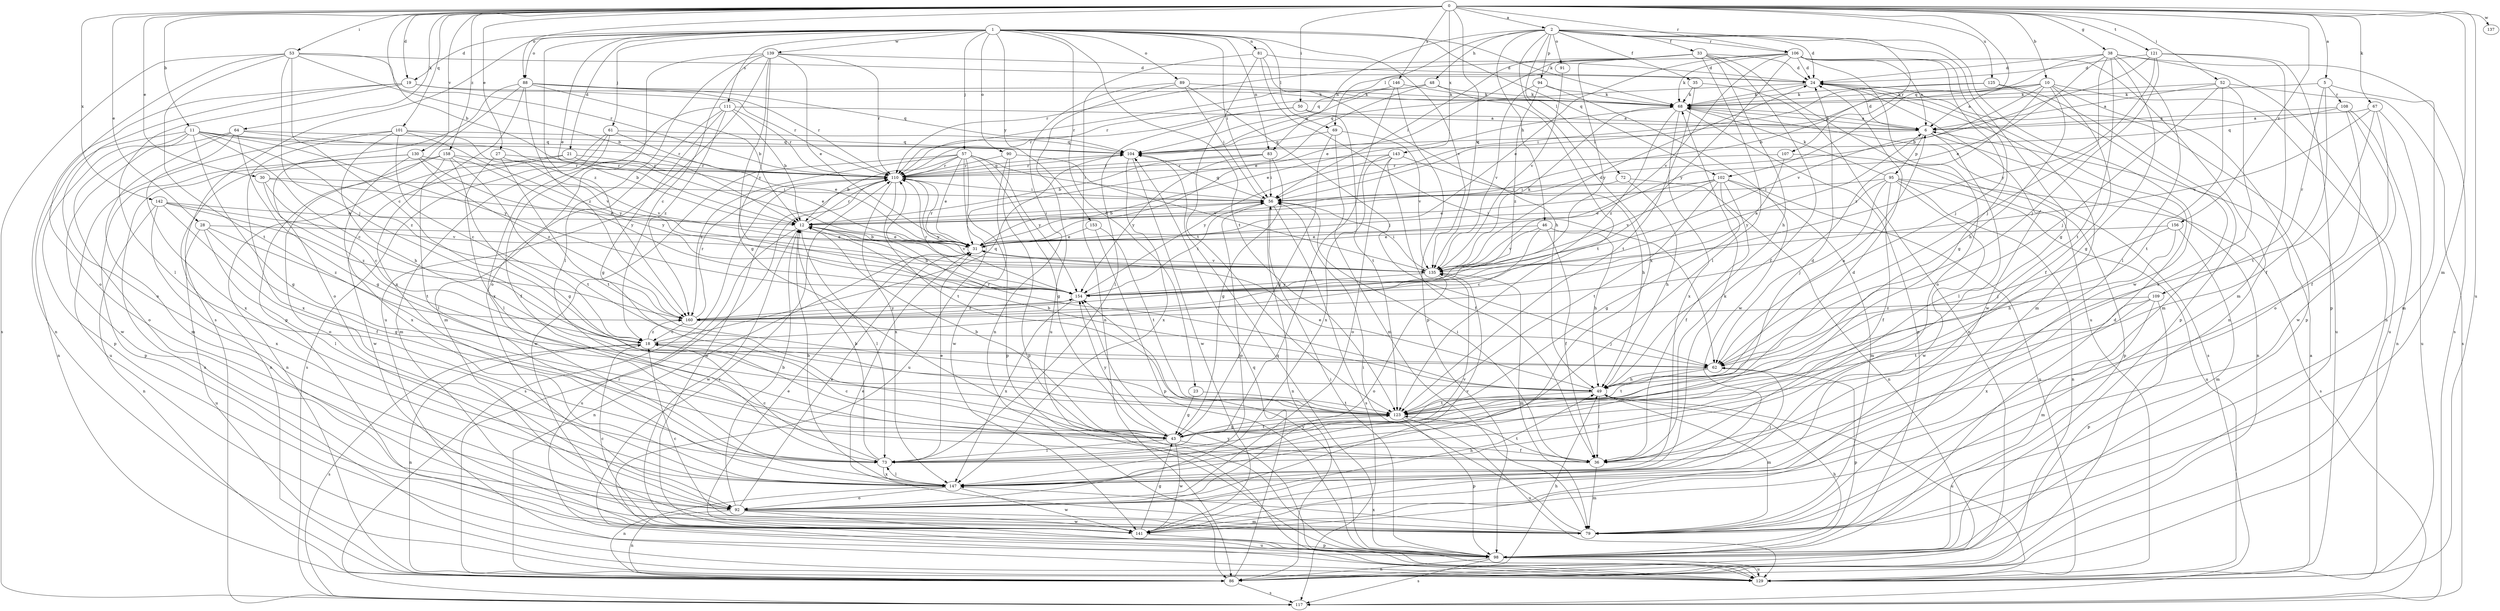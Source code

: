 strict digraph  {
0;
1;
2;
5;
6;
10;
11;
12;
18;
19;
21;
23;
24;
27;
28;
30;
31;
33;
35;
36;
38;
43;
46;
48;
49;
50;
52;
53;
56;
57;
61;
62;
64;
67;
68;
69;
72;
73;
79;
81;
83;
86;
88;
89;
90;
91;
92;
94;
95;
98;
101;
102;
104;
106;
107;
108;
109;
110;
111;
117;
121;
123;
125;
129;
130;
135;
137;
139;
141;
142;
143;
146;
147;
153;
154;
156;
158;
160;
0 -> 2  [label=a];
0 -> 5  [label=a];
0 -> 10  [label=b];
0 -> 11  [label=b];
0 -> 12  [label=b];
0 -> 19  [label=d];
0 -> 27  [label=e];
0 -> 28  [label=e];
0 -> 30  [label=e];
0 -> 38  [label=g];
0 -> 50  [label=i];
0 -> 52  [label=i];
0 -> 53  [label=i];
0 -> 64  [label=k];
0 -> 67  [label=k];
0 -> 79  [label=m];
0 -> 88  [label=o];
0 -> 101  [label=q];
0 -> 102  [label=q];
0 -> 106  [label=r];
0 -> 121  [label=t];
0 -> 125  [label=u];
0 -> 129  [label=u];
0 -> 130  [label=v];
0 -> 135  [label=v];
0 -> 137  [label=w];
0 -> 142  [label=x];
0 -> 143  [label=x];
0 -> 146  [label=x];
0 -> 156  [label=z];
0 -> 158  [label=z];
1 -> 19  [label=d];
1 -> 21  [label=d];
1 -> 23  [label=d];
1 -> 31  [label=e];
1 -> 56  [label=i];
1 -> 57  [label=j];
1 -> 61  [label=j];
1 -> 68  [label=k];
1 -> 69  [label=l];
1 -> 81  [label=n];
1 -> 83  [label=n];
1 -> 88  [label=o];
1 -> 89  [label=o];
1 -> 90  [label=o];
1 -> 102  [label=q];
1 -> 111  [label=s];
1 -> 117  [label=s];
1 -> 123  [label=t];
1 -> 135  [label=v];
1 -> 139  [label=w];
1 -> 153  [label=y];
1 -> 160  [label=z];
2 -> 24  [label=d];
2 -> 33  [label=f];
2 -> 35  [label=f];
2 -> 43  [label=g];
2 -> 46  [label=h];
2 -> 48  [label=h];
2 -> 69  [label=l];
2 -> 72  [label=l];
2 -> 83  [label=n];
2 -> 91  [label=o];
2 -> 94  [label=p];
2 -> 106  [label=r];
2 -> 107  [label=r];
2 -> 141  [label=w];
2 -> 147  [label=x];
5 -> 36  [label=f];
5 -> 68  [label=k];
5 -> 79  [label=m];
5 -> 108  [label=r];
5 -> 109  [label=r];
6 -> 24  [label=d];
6 -> 68  [label=k];
6 -> 73  [label=l];
6 -> 86  [label=n];
6 -> 95  [label=p];
6 -> 104  [label=q];
10 -> 6  [label=a];
10 -> 36  [label=f];
10 -> 49  [label=h];
10 -> 56  [label=i];
10 -> 68  [label=k];
10 -> 98  [label=p];
10 -> 129  [label=u];
10 -> 135  [label=v];
10 -> 160  [label=z];
11 -> 12  [label=b];
11 -> 18  [label=c];
11 -> 43  [label=g];
11 -> 86  [label=n];
11 -> 92  [label=o];
11 -> 98  [label=p];
11 -> 104  [label=q];
11 -> 154  [label=y];
11 -> 160  [label=z];
12 -> 31  [label=e];
12 -> 56  [label=i];
12 -> 73  [label=l];
12 -> 110  [label=r];
12 -> 129  [label=u];
12 -> 135  [label=v];
12 -> 141  [label=w];
18 -> 62  [label=j];
18 -> 86  [label=n];
18 -> 104  [label=q];
18 -> 117  [label=s];
18 -> 160  [label=z];
19 -> 68  [label=k];
19 -> 73  [label=l];
19 -> 86  [label=n];
19 -> 92  [label=o];
19 -> 110  [label=r];
21 -> 31  [label=e];
21 -> 86  [label=n];
21 -> 110  [label=r];
21 -> 141  [label=w];
23 -> 43  [label=g];
23 -> 123  [label=t];
24 -> 68  [label=k];
24 -> 79  [label=m];
24 -> 104  [label=q];
24 -> 129  [label=u];
24 -> 141  [label=w];
27 -> 73  [label=l];
27 -> 110  [label=r];
27 -> 123  [label=t];
27 -> 135  [label=v];
28 -> 31  [label=e];
28 -> 43  [label=g];
28 -> 73  [label=l];
28 -> 129  [label=u];
28 -> 160  [label=z];
30 -> 18  [label=c];
30 -> 31  [label=e];
30 -> 56  [label=i];
30 -> 123  [label=t];
31 -> 12  [label=b];
31 -> 86  [label=n];
31 -> 110  [label=r];
31 -> 135  [label=v];
33 -> 24  [label=d];
33 -> 31  [label=e];
33 -> 36  [label=f];
33 -> 49  [label=h];
33 -> 56  [label=i];
33 -> 73  [label=l];
33 -> 110  [label=r];
33 -> 129  [label=u];
33 -> 154  [label=y];
35 -> 68  [label=k];
35 -> 86  [label=n];
35 -> 123  [label=t];
36 -> 56  [label=i];
36 -> 79  [label=m];
36 -> 123  [label=t];
38 -> 12  [label=b];
38 -> 24  [label=d];
38 -> 31  [label=e];
38 -> 43  [label=g];
38 -> 62  [label=j];
38 -> 73  [label=l];
38 -> 86  [label=n];
38 -> 117  [label=s];
38 -> 123  [label=t];
43 -> 12  [label=b];
43 -> 18  [label=c];
43 -> 24  [label=d];
43 -> 36  [label=f];
43 -> 73  [label=l];
43 -> 123  [label=t];
43 -> 141  [label=w];
43 -> 154  [label=y];
46 -> 18  [label=c];
46 -> 31  [label=e];
46 -> 36  [label=f];
46 -> 49  [label=h];
46 -> 135  [label=v];
48 -> 31  [label=e];
48 -> 68  [label=k];
48 -> 104  [label=q];
48 -> 110  [label=r];
48 -> 123  [label=t];
49 -> 6  [label=a];
49 -> 12  [label=b];
49 -> 31  [label=e];
49 -> 36  [label=f];
49 -> 79  [label=m];
49 -> 110  [label=r];
49 -> 123  [label=t];
49 -> 129  [label=u];
50 -> 6  [label=a];
50 -> 73  [label=l];
50 -> 110  [label=r];
50 -> 123  [label=t];
52 -> 6  [label=a];
52 -> 62  [label=j];
52 -> 68  [label=k];
52 -> 117  [label=s];
52 -> 123  [label=t];
52 -> 147  [label=x];
53 -> 12  [label=b];
53 -> 18  [label=c];
53 -> 24  [label=d];
53 -> 62  [label=j];
53 -> 92  [label=o];
53 -> 110  [label=r];
53 -> 117  [label=s];
53 -> 123  [label=t];
56 -> 12  [label=b];
56 -> 86  [label=n];
56 -> 92  [label=o];
56 -> 104  [label=q];
56 -> 117  [label=s];
57 -> 12  [label=b];
57 -> 31  [label=e];
57 -> 43  [label=g];
57 -> 56  [label=i];
57 -> 98  [label=p];
57 -> 110  [label=r];
57 -> 129  [label=u];
57 -> 141  [label=w];
57 -> 154  [label=y];
57 -> 160  [label=z];
61 -> 31  [label=e];
61 -> 36  [label=f];
61 -> 79  [label=m];
61 -> 104  [label=q];
61 -> 117  [label=s];
62 -> 49  [label=h];
62 -> 98  [label=p];
62 -> 123  [label=t];
64 -> 43  [label=g];
64 -> 79  [label=m];
64 -> 104  [label=q];
64 -> 110  [label=r];
64 -> 141  [label=w];
64 -> 147  [label=x];
67 -> 6  [label=a];
67 -> 36  [label=f];
67 -> 123  [label=t];
67 -> 129  [label=u];
67 -> 135  [label=v];
68 -> 6  [label=a];
68 -> 31  [label=e];
68 -> 98  [label=p];
68 -> 117  [label=s];
68 -> 147  [label=x];
68 -> 160  [label=z];
69 -> 43  [label=g];
69 -> 79  [label=m];
69 -> 104  [label=q];
69 -> 135  [label=v];
72 -> 49  [label=h];
72 -> 56  [label=i];
72 -> 86  [label=n];
73 -> 12  [label=b];
73 -> 18  [label=c];
73 -> 24  [label=d];
73 -> 31  [label=e];
73 -> 147  [label=x];
79 -> 18  [label=c];
79 -> 31  [label=e];
79 -> 56  [label=i];
79 -> 147  [label=x];
81 -> 24  [label=d];
81 -> 49  [label=h];
81 -> 62  [label=j];
81 -> 86  [label=n];
81 -> 123  [label=t];
83 -> 12  [label=b];
83 -> 43  [label=g];
83 -> 56  [label=i];
83 -> 110  [label=r];
83 -> 154  [label=y];
86 -> 49  [label=h];
86 -> 104  [label=q];
86 -> 110  [label=r];
86 -> 117  [label=s];
88 -> 12  [label=b];
88 -> 68  [label=k];
88 -> 92  [label=o];
88 -> 98  [label=p];
88 -> 104  [label=q];
88 -> 110  [label=r];
88 -> 147  [label=x];
88 -> 160  [label=z];
89 -> 56  [label=i];
89 -> 62  [label=j];
89 -> 68  [label=k];
89 -> 86  [label=n];
89 -> 129  [label=u];
90 -> 98  [label=p];
90 -> 110  [label=r];
90 -> 135  [label=v];
90 -> 141  [label=w];
91 -> 135  [label=v];
92 -> 12  [label=b];
92 -> 31  [label=e];
92 -> 49  [label=h];
92 -> 79  [label=m];
92 -> 86  [label=n];
92 -> 129  [label=u];
92 -> 135  [label=v];
92 -> 141  [label=w];
94 -> 68  [label=k];
94 -> 135  [label=v];
94 -> 141  [label=w];
94 -> 160  [label=z];
95 -> 31  [label=e];
95 -> 36  [label=f];
95 -> 56  [label=i];
95 -> 62  [label=j];
95 -> 68  [label=k];
95 -> 86  [label=n];
95 -> 117  [label=s];
95 -> 129  [label=u];
95 -> 141  [label=w];
98 -> 24  [label=d];
98 -> 49  [label=h];
98 -> 56  [label=i];
98 -> 86  [label=n];
98 -> 104  [label=q];
98 -> 117  [label=s];
98 -> 129  [label=u];
98 -> 154  [label=y];
101 -> 18  [label=c];
101 -> 49  [label=h];
101 -> 104  [label=q];
101 -> 129  [label=u];
101 -> 135  [label=v];
101 -> 147  [label=x];
101 -> 154  [label=y];
102 -> 31  [label=e];
102 -> 36  [label=f];
102 -> 43  [label=g];
102 -> 56  [label=i];
102 -> 79  [label=m];
102 -> 123  [label=t];
102 -> 129  [label=u];
102 -> 135  [label=v];
104 -> 110  [label=r];
104 -> 141  [label=w];
104 -> 147  [label=x];
106 -> 6  [label=a];
106 -> 24  [label=d];
106 -> 31  [label=e];
106 -> 43  [label=g];
106 -> 62  [label=j];
106 -> 68  [label=k];
106 -> 86  [label=n];
106 -> 92  [label=o];
106 -> 104  [label=q];
106 -> 135  [label=v];
106 -> 154  [label=y];
107 -> 98  [label=p];
107 -> 110  [label=r];
107 -> 154  [label=y];
108 -> 6  [label=a];
108 -> 86  [label=n];
108 -> 92  [label=o];
108 -> 104  [label=q];
108 -> 141  [label=w];
109 -> 79  [label=m];
109 -> 98  [label=p];
109 -> 123  [label=t];
109 -> 147  [label=x];
109 -> 160  [label=z];
110 -> 56  [label=i];
110 -> 104  [label=q];
110 -> 117  [label=s];
110 -> 123  [label=t];
110 -> 141  [label=w];
110 -> 147  [label=x];
110 -> 154  [label=y];
111 -> 6  [label=a];
111 -> 12  [label=b];
111 -> 43  [label=g];
111 -> 79  [label=m];
111 -> 110  [label=r];
111 -> 147  [label=x];
111 -> 160  [label=z];
121 -> 12  [label=b];
121 -> 24  [label=d];
121 -> 62  [label=j];
121 -> 79  [label=m];
121 -> 98  [label=p];
121 -> 154  [label=y];
123 -> 43  [label=g];
123 -> 98  [label=p];
123 -> 129  [label=u];
125 -> 56  [label=i];
125 -> 68  [label=k];
125 -> 79  [label=m];
125 -> 98  [label=p];
129 -> 6  [label=a];
129 -> 110  [label=r];
129 -> 154  [label=y];
130 -> 98  [label=p];
130 -> 110  [label=r];
130 -> 129  [label=u];
130 -> 147  [label=x];
130 -> 154  [label=y];
130 -> 160  [label=z];
135 -> 24  [label=d];
135 -> 56  [label=i];
135 -> 68  [label=k];
135 -> 79  [label=m];
135 -> 92  [label=o];
135 -> 154  [label=y];
139 -> 18  [label=c];
139 -> 24  [label=d];
139 -> 31  [label=e];
139 -> 43  [label=g];
139 -> 73  [label=l];
139 -> 92  [label=o];
139 -> 110  [label=r];
139 -> 129  [label=u];
139 -> 154  [label=y];
141 -> 18  [label=c];
141 -> 31  [label=e];
141 -> 43  [label=g];
141 -> 98  [label=p];
142 -> 12  [label=b];
142 -> 36  [label=f];
142 -> 86  [label=n];
142 -> 135  [label=v];
142 -> 147  [label=x];
142 -> 160  [label=z];
143 -> 36  [label=f];
143 -> 49  [label=h];
143 -> 92  [label=o];
143 -> 110  [label=r];
143 -> 147  [label=x];
143 -> 154  [label=y];
146 -> 68  [label=k];
146 -> 73  [label=l];
146 -> 98  [label=p];
146 -> 110  [label=r];
147 -> 12  [label=b];
147 -> 62  [label=j];
147 -> 68  [label=k];
147 -> 73  [label=l];
147 -> 86  [label=n];
147 -> 92  [label=o];
147 -> 135  [label=v];
147 -> 141  [label=w];
153 -> 31  [label=e];
153 -> 98  [label=p];
153 -> 123  [label=t];
154 -> 6  [label=a];
154 -> 12  [label=b];
154 -> 56  [label=i];
154 -> 110  [label=r];
154 -> 147  [label=x];
154 -> 160  [label=z];
156 -> 31  [label=e];
156 -> 49  [label=h];
156 -> 62  [label=j];
156 -> 79  [label=m];
158 -> 43  [label=g];
158 -> 73  [label=l];
158 -> 86  [label=n];
158 -> 92  [label=o];
158 -> 110  [label=r];
158 -> 123  [label=t];
158 -> 154  [label=y];
160 -> 18  [label=c];
160 -> 62  [label=j];
160 -> 110  [label=r];
160 -> 154  [label=y];
}
